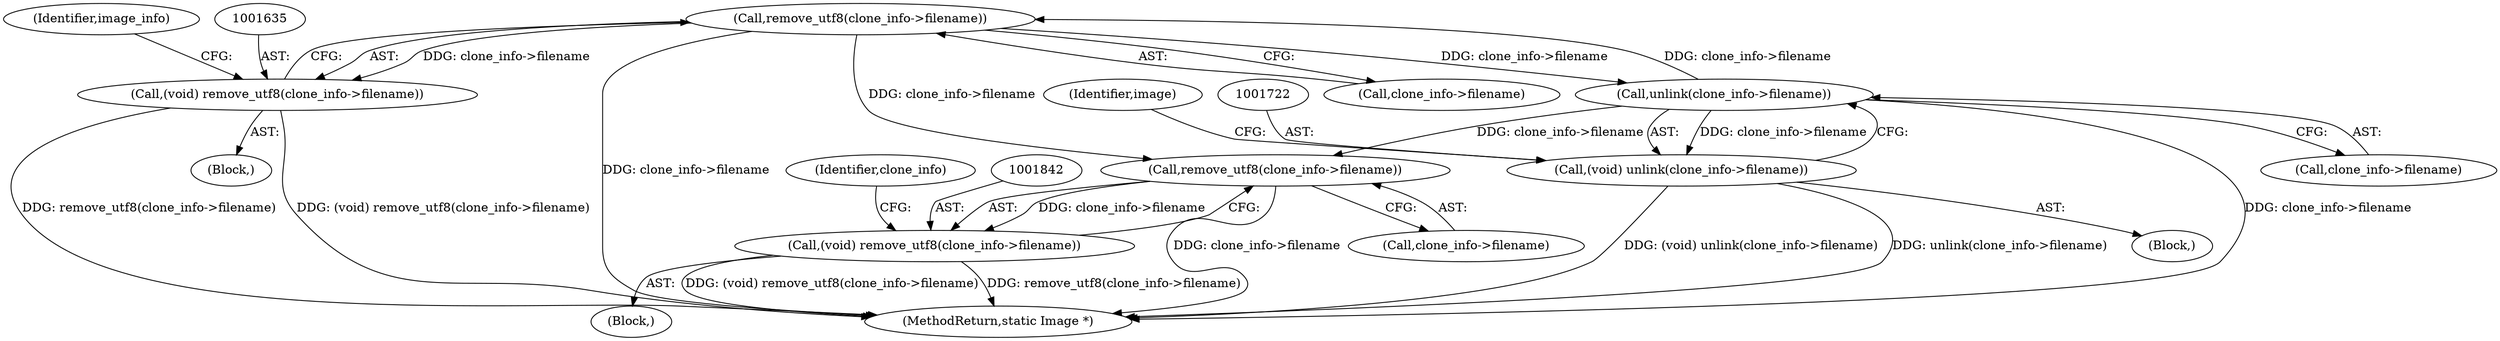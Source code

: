 digraph "0_ImageMagick_8985ed08f01d465ee65ab5a106186b3868b6f601@API" {
"1001636" [label="(Call,remove_utf8(clone_info->filename))"];
"1001723" [label="(Call,unlink(clone_info->filename))"];
"1001636" [label="(Call,remove_utf8(clone_info->filename))"];
"1001634" [label="(Call,(void) remove_utf8(clone_info->filename))"];
"1001843" [label="(Call,remove_utf8(clone_info->filename))"];
"1001841" [label="(Call,(void) remove_utf8(clone_info->filename))"];
"1001721" [label="(Call,(void) unlink(clone_info->filename))"];
"1001844" [label="(Call,clone_info->filename)"];
"1001721" [label="(Call,(void) unlink(clone_info->filename))"];
"1001634" [label="(Call,(void) remove_utf8(clone_info->filename))"];
"1001637" [label="(Call,clone_info->filename)"];
"1001641" [label="(Identifier,image_info)"];
"1001636" [label="(Call,remove_utf8(clone_info->filename))"];
"1001624" [label="(Block,)"];
"1001869" [label="(MethodReturn,static Image *)"];
"1001841" [label="(Call,(void) remove_utf8(clone_info->filename))"];
"1001848" [label="(Identifier,clone_info)"];
"1001843" [label="(Call,remove_utf8(clone_info->filename))"];
"1001723" [label="(Call,unlink(clone_info->filename))"];
"1001711" [label="(Block,)"];
"1000412" [label="(Identifier,image)"];
"1001724" [label="(Call,clone_info->filename)"];
"1001831" [label="(Block,)"];
"1001636" -> "1001634"  [label="AST: "];
"1001636" -> "1001637"  [label="CFG: "];
"1001637" -> "1001636"  [label="AST: "];
"1001634" -> "1001636"  [label="CFG: "];
"1001636" -> "1001869"  [label="DDG: clone_info->filename"];
"1001636" -> "1001634"  [label="DDG: clone_info->filename"];
"1001723" -> "1001636"  [label="DDG: clone_info->filename"];
"1001636" -> "1001723"  [label="DDG: clone_info->filename"];
"1001636" -> "1001843"  [label="DDG: clone_info->filename"];
"1001723" -> "1001721"  [label="AST: "];
"1001723" -> "1001724"  [label="CFG: "];
"1001724" -> "1001723"  [label="AST: "];
"1001721" -> "1001723"  [label="CFG: "];
"1001723" -> "1001869"  [label="DDG: clone_info->filename"];
"1001723" -> "1001721"  [label="DDG: clone_info->filename"];
"1001723" -> "1001843"  [label="DDG: clone_info->filename"];
"1001634" -> "1001624"  [label="AST: "];
"1001635" -> "1001634"  [label="AST: "];
"1001641" -> "1001634"  [label="CFG: "];
"1001634" -> "1001869"  [label="DDG: remove_utf8(clone_info->filename)"];
"1001634" -> "1001869"  [label="DDG: (void) remove_utf8(clone_info->filename)"];
"1001843" -> "1001841"  [label="AST: "];
"1001843" -> "1001844"  [label="CFG: "];
"1001844" -> "1001843"  [label="AST: "];
"1001841" -> "1001843"  [label="CFG: "];
"1001843" -> "1001869"  [label="DDG: clone_info->filename"];
"1001843" -> "1001841"  [label="DDG: clone_info->filename"];
"1001841" -> "1001831"  [label="AST: "];
"1001842" -> "1001841"  [label="AST: "];
"1001848" -> "1001841"  [label="CFG: "];
"1001841" -> "1001869"  [label="DDG: (void) remove_utf8(clone_info->filename)"];
"1001841" -> "1001869"  [label="DDG: remove_utf8(clone_info->filename)"];
"1001721" -> "1001711"  [label="AST: "];
"1001722" -> "1001721"  [label="AST: "];
"1000412" -> "1001721"  [label="CFG: "];
"1001721" -> "1001869"  [label="DDG: (void) unlink(clone_info->filename)"];
"1001721" -> "1001869"  [label="DDG: unlink(clone_info->filename)"];
}
